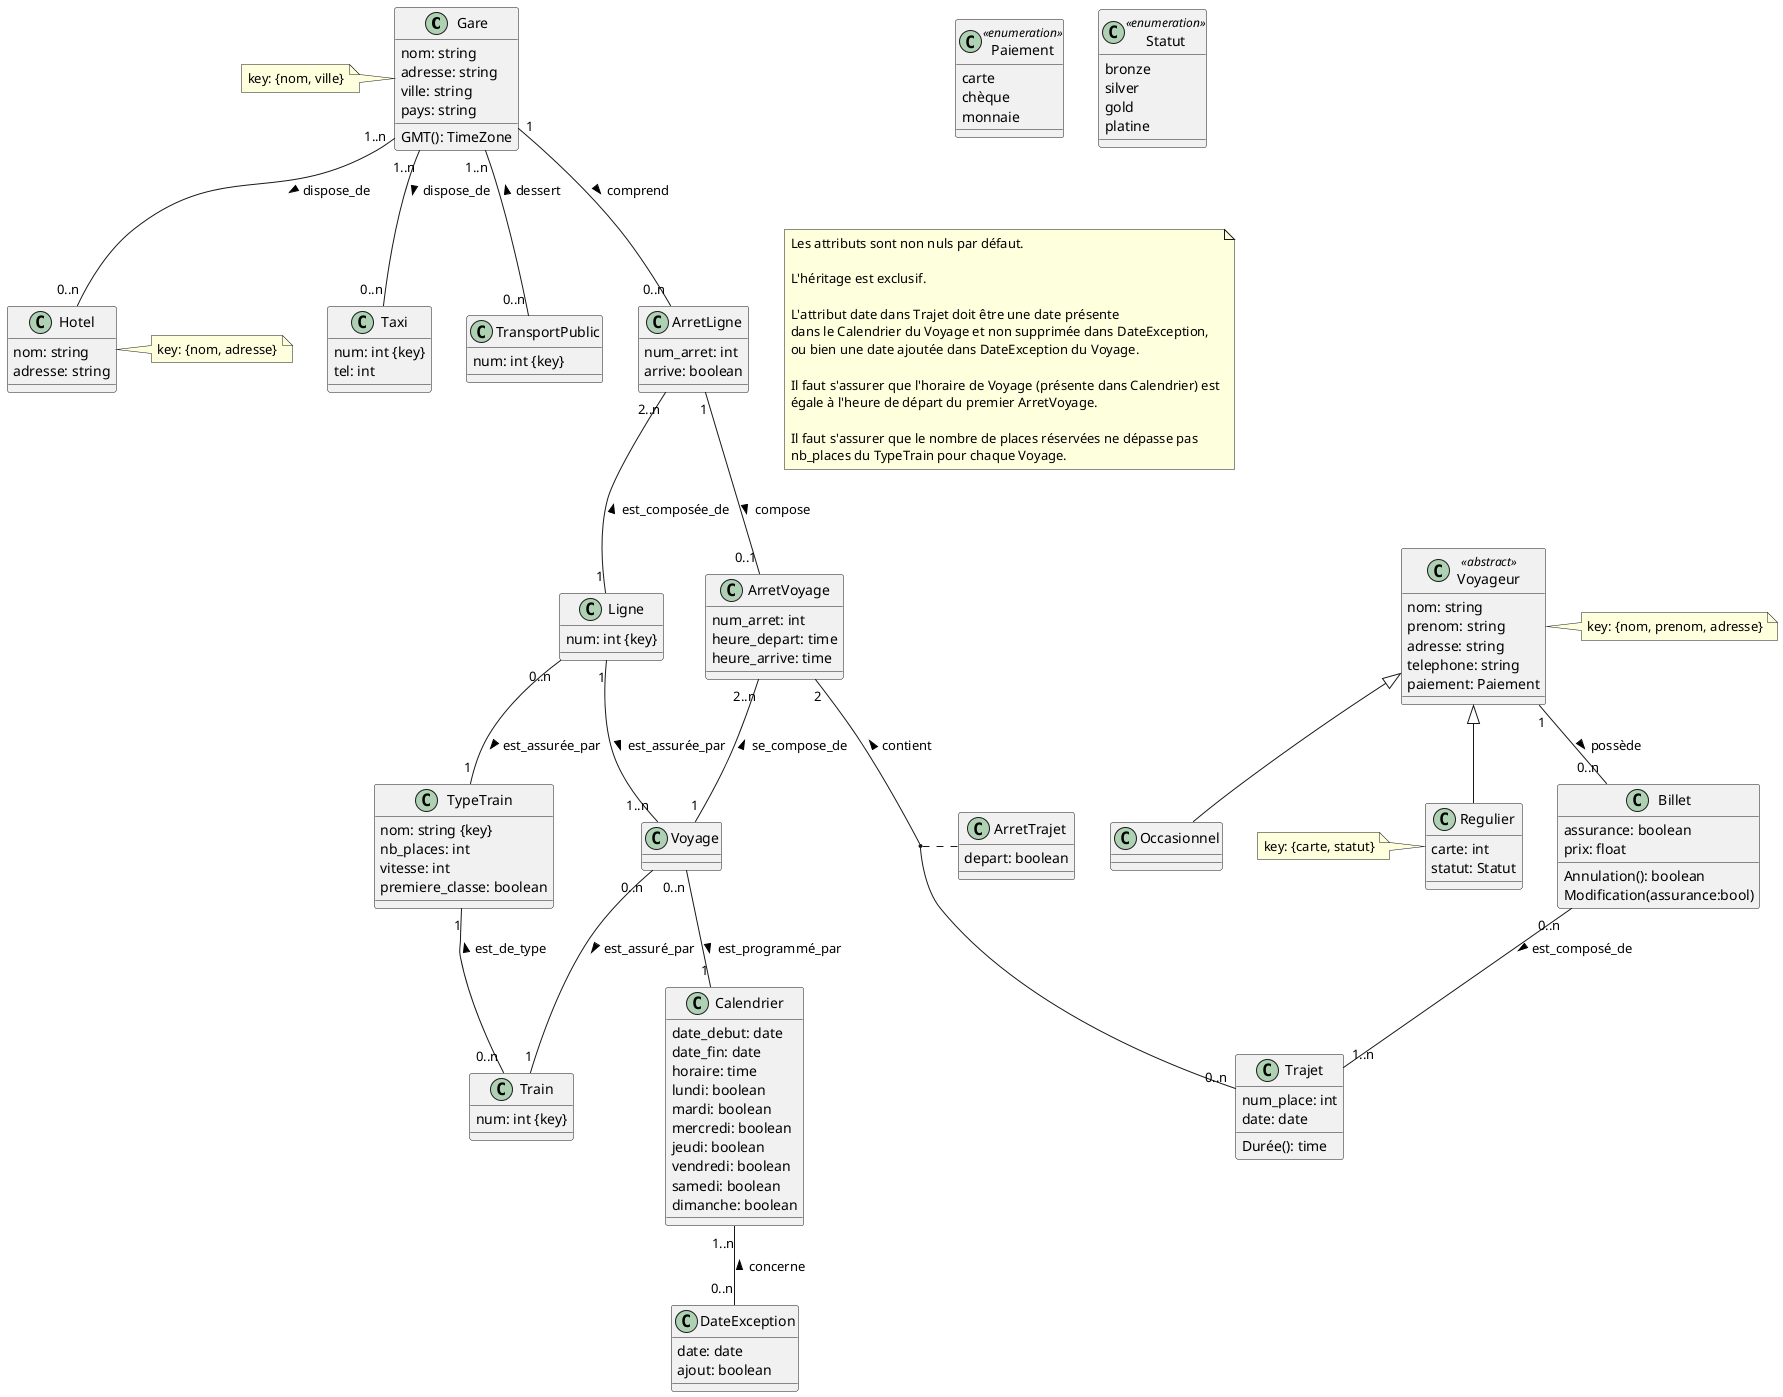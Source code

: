 @startuml

class Gare {
  nom: string
  adresse: string
  ville: string
  pays: string
  __
  GMT(): TimeZone
}

class Gare
note left: key: {nom, ville}

class Hotel {
  nom: string
  adresse: string
}

class Hotel
note right: key: {nom, adresse}

class Taxi {
  num: int {key}
  tel: int
}

class TransportPublic {
  num: int {key}
}

class Train {
  num: int {key}
}

class TypeTrain {
  nom: string {key}
  nb_places: int
  vitesse: int
  premiere_classe: boolean
}

class ArretLigne {
  num_arret: int
  arrive: boolean
}

class ArretVoyage {
  num_arret: int
  heure_depart: time
  heure_arrive: time
}

class ArretTrajet {
  depart: boolean
}

class Ligne {
  num: int {key}
}

class Voyage {
}

class Calendrier {
  date_debut: date
  date_fin: date
  horaire: time
  lundi: boolean
  mardi: boolean
  mercredi: boolean
  jeudi: boolean
  vendredi: boolean
  samedi: boolean
  dimanche: boolean
}

class DateException {
  date: date
  ajout: boolean
}

class Voyageur <<abstract>> {
  nom: string
  prenom: string
  adresse: string
  telephone: string
  paiement: Paiement
}

class Voyageur
note right: key: {nom, prenom, adresse}

class Occasionnel {
}

class Regulier {
  carte: int
  statut: Statut
}

class Regulier
note left: key: {carte, statut}

class Billet {
  assurance: boolean
  prix: float
  __
  Annulation(): boolean
  Modification(assurance:bool)
}

class Trajet {
  num_place: int
  date: date
  __
  Durée(): time
}

class Paiement << enumeration >> {
  carte
  chèque
  monnaie
}

class Statut << enumeration >> {
  bronze
  silver
  gold
  platine
}


Voyageur <|-- Occasionnel
Voyageur <|-- Regulier

Gare "1..n" -- "0..n" Hotel: dispose_de >
Gare "1..n" -- "0..n" Taxi: dispose_de >
Gare "1..n" -- "0..n" TransportPublic: dessert <

Gare "1" -- "0..n" ArretLigne: comprend >
ArretLigne "2..n" -- "1" Ligne: est_composée_de <
ArretLigne "1" -- "0..1" ArretVoyage: compose >
ArretVoyage "2..n" -- "1" Voyage: se_compose_de <
ArretVoyage "2" -- "0..n" Trajet: contient <
(ArretVoyage, Trajet) .. ArretTrajet
Ligne "1" -- "1..n" Voyage: est_assurée_par >

Ligne "0..n" -- "1" TypeTrain: est_assurée_par >
TypeTrain "1" -- "0..n" Train: est_de_type <
Voyage "0..n" -- "1" Train: est_assuré_par >
Voyage "0..n" -- "1" Calendrier: est_programmé_par >
Calendrier "1..n" -- "0..n" DateException: concerne <


Billet "0..n" -- "1..n" Trajet: est_composé_de >
Voyageur "1" -- "0..n" Billet: possède >

note "Les attributs sont non nuls par défaut.\n\nL'héritage est exclusif.\n\nL'attribut date dans Trajet doit être une date présente\ndans le Calendrier du Voyage et non supprimée dans DateException,\nou bien une date ajoutée dans DateException du Voyage.\n\nIl faut s'assurer que l'horaire de Voyage (présente dans Calendrier) est\négale à l'heure de départ du premier ArretVoyage.\n\nIl faut s'assurer que le nombre de places réservées ne dépasse pas\nnb_places du TypeTrain pour chaque Voyage." as N1

@enduml

